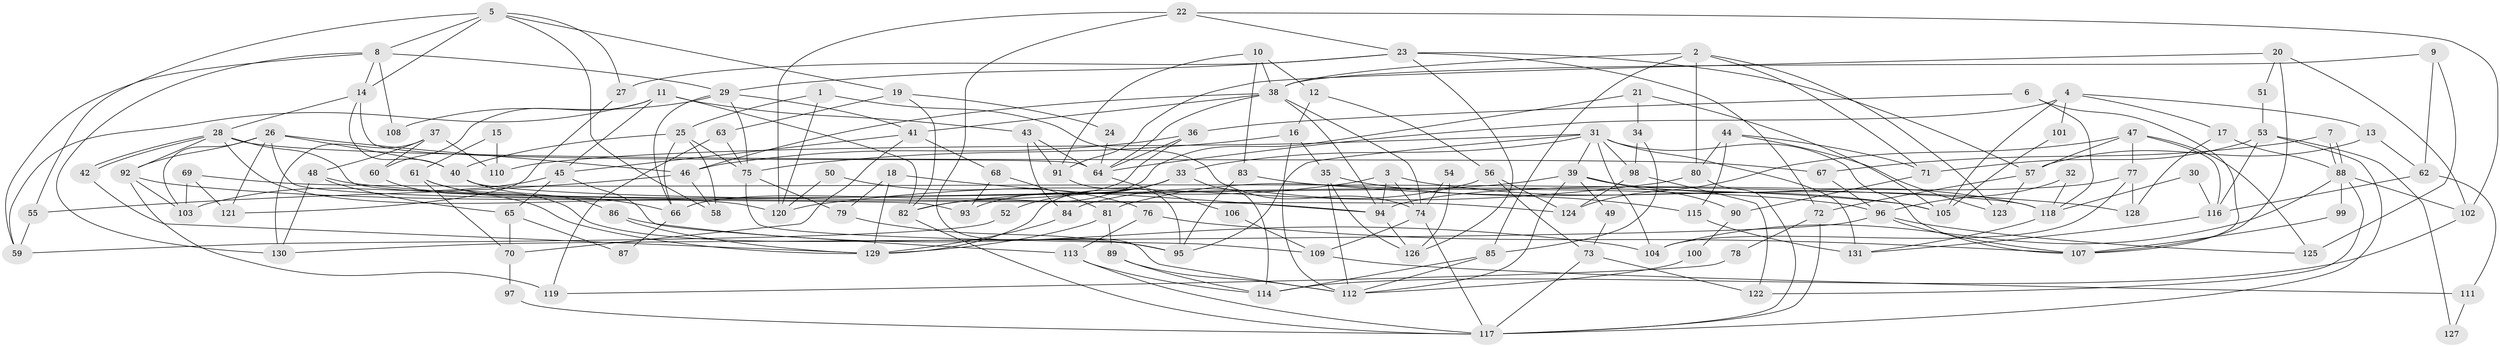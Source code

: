 // coarse degree distribution, {3: 0.15151515151515152, 8: 0.07575757575757576, 4: 0.22727272727272727, 9: 0.030303030303030304, 5: 0.16666666666666666, 11: 0.015151515151515152, 7: 0.15151515151515152, 6: 0.12121212121212122, 12: 0.015151515151515152, 2: 0.030303030303030304, 10: 0.015151515151515152}
// Generated by graph-tools (version 1.1) at 2025/37/03/04/25 23:37:05]
// undirected, 131 vertices, 262 edges
graph export_dot {
  node [color=gray90,style=filled];
  1;
  2;
  3;
  4;
  5;
  6;
  7;
  8;
  9;
  10;
  11;
  12;
  13;
  14;
  15;
  16;
  17;
  18;
  19;
  20;
  21;
  22;
  23;
  24;
  25;
  26;
  27;
  28;
  29;
  30;
  31;
  32;
  33;
  34;
  35;
  36;
  37;
  38;
  39;
  40;
  41;
  42;
  43;
  44;
  45;
  46;
  47;
  48;
  49;
  50;
  51;
  52;
  53;
  54;
  55;
  56;
  57;
  58;
  59;
  60;
  61;
  62;
  63;
  64;
  65;
  66;
  67;
  68;
  69;
  70;
  71;
  72;
  73;
  74;
  75;
  76;
  77;
  78;
  79;
  80;
  81;
  82;
  83;
  84;
  85;
  86;
  87;
  88;
  89;
  90;
  91;
  92;
  93;
  94;
  95;
  96;
  97;
  98;
  99;
  100;
  101;
  102;
  103;
  104;
  105;
  106;
  107;
  108;
  109;
  110;
  111;
  112;
  113;
  114;
  115;
  116;
  117;
  118;
  119;
  120;
  121;
  122;
  123;
  124;
  125;
  126;
  127;
  128;
  129;
  130;
  131;
  1 -- 120;
  1 -- 25;
  1 -- 74;
  2 -- 80;
  2 -- 85;
  2 -- 38;
  2 -- 71;
  2 -- 123;
  3 -- 74;
  3 -- 82;
  3 -- 94;
  3 -- 105;
  4 -- 64;
  4 -- 105;
  4 -- 13;
  4 -- 17;
  4 -- 101;
  5 -- 14;
  5 -- 8;
  5 -- 19;
  5 -- 27;
  5 -- 55;
  5 -- 58;
  6 -- 36;
  6 -- 107;
  6 -- 118;
  7 -- 88;
  7 -- 88;
  7 -- 67;
  8 -- 14;
  8 -- 29;
  8 -- 59;
  8 -- 108;
  8 -- 130;
  9 -- 38;
  9 -- 125;
  9 -- 62;
  10 -- 91;
  10 -- 38;
  10 -- 12;
  10 -- 83;
  11 -- 45;
  11 -- 43;
  11 -- 59;
  11 -- 60;
  11 -- 82;
  12 -- 16;
  12 -- 56;
  13 -- 62;
  13 -- 57;
  14 -- 40;
  14 -- 64;
  14 -- 28;
  15 -- 61;
  15 -- 110;
  16 -- 35;
  16 -- 75;
  16 -- 112;
  17 -- 88;
  17 -- 128;
  18 -- 129;
  18 -- 94;
  18 -- 79;
  19 -- 82;
  19 -- 24;
  19 -- 63;
  20 -- 102;
  20 -- 91;
  20 -- 51;
  20 -- 107;
  21 -- 82;
  21 -- 105;
  21 -- 34;
  22 -- 120;
  22 -- 112;
  22 -- 23;
  22 -- 102;
  23 -- 57;
  23 -- 27;
  23 -- 29;
  23 -- 72;
  23 -- 126;
  24 -- 64;
  25 -- 58;
  25 -- 40;
  25 -- 66;
  25 -- 75;
  26 -- 40;
  26 -- 103;
  26 -- 46;
  26 -- 92;
  26 -- 93;
  26 -- 121;
  27 -- 121;
  28 -- 42;
  28 -- 42;
  28 -- 67;
  28 -- 92;
  28 -- 120;
  28 -- 124;
  29 -- 41;
  29 -- 66;
  29 -- 75;
  29 -- 108;
  30 -- 118;
  30 -- 116;
  31 -- 98;
  31 -- 95;
  31 -- 33;
  31 -- 39;
  31 -- 104;
  31 -- 107;
  31 -- 110;
  31 -- 131;
  32 -- 96;
  32 -- 118;
  33 -- 114;
  33 -- 52;
  33 -- 93;
  33 -- 129;
  34 -- 98;
  34 -- 85;
  35 -- 126;
  35 -- 112;
  35 -- 115;
  36 -- 46;
  36 -- 66;
  36 -- 64;
  37 -- 130;
  37 -- 48;
  37 -- 60;
  37 -- 110;
  38 -- 46;
  38 -- 41;
  38 -- 64;
  38 -- 74;
  38 -- 94;
  39 -- 112;
  39 -- 49;
  39 -- 81;
  39 -- 90;
  39 -- 118;
  40 -- 94;
  40 -- 86;
  41 -- 68;
  41 -- 45;
  41 -- 70;
  42 -- 129;
  43 -- 84;
  43 -- 64;
  43 -- 91;
  44 -- 115;
  44 -- 71;
  44 -- 80;
  44 -- 123;
  45 -- 103;
  45 -- 65;
  45 -- 113;
  46 -- 55;
  46 -- 58;
  47 -- 77;
  47 -- 57;
  47 -- 116;
  47 -- 124;
  47 -- 125;
  48 -- 65;
  48 -- 96;
  48 -- 130;
  49 -- 73;
  50 -- 120;
  50 -- 76;
  51 -- 53;
  52 -- 59;
  53 -- 117;
  53 -- 116;
  53 -- 71;
  53 -- 127;
  54 -- 74;
  54 -- 126;
  55 -- 59;
  56 -- 124;
  56 -- 73;
  56 -- 84;
  57 -- 123;
  57 -- 72;
  60 -- 129;
  61 -- 66;
  61 -- 95;
  61 -- 70;
  62 -- 116;
  62 -- 111;
  63 -- 75;
  63 -- 119;
  64 -- 106;
  65 -- 70;
  65 -- 87;
  66 -- 87;
  67 -- 96;
  68 -- 93;
  68 -- 81;
  69 -- 118;
  69 -- 121;
  69 -- 103;
  70 -- 97;
  71 -- 90;
  72 -- 78;
  72 -- 117;
  73 -- 117;
  73 -- 122;
  74 -- 109;
  74 -- 117;
  75 -- 79;
  75 -- 109;
  76 -- 107;
  76 -- 113;
  77 -- 94;
  77 -- 104;
  77 -- 128;
  78 -- 119;
  79 -- 95;
  80 -- 117;
  80 -- 120;
  81 -- 129;
  81 -- 89;
  82 -- 117;
  83 -- 128;
  83 -- 95;
  84 -- 129;
  85 -- 114;
  85 -- 112;
  86 -- 129;
  86 -- 104;
  88 -- 102;
  88 -- 99;
  88 -- 104;
  88 -- 122;
  89 -- 112;
  89 -- 114;
  90 -- 100;
  91 -- 95;
  92 -- 103;
  92 -- 105;
  92 -- 119;
  94 -- 126;
  96 -- 130;
  96 -- 107;
  96 -- 125;
  97 -- 117;
  98 -- 122;
  98 -- 124;
  99 -- 107;
  100 -- 112;
  101 -- 105;
  102 -- 114;
  106 -- 109;
  109 -- 111;
  111 -- 127;
  113 -- 117;
  113 -- 114;
  115 -- 131;
  116 -- 131;
  118 -- 131;
}
